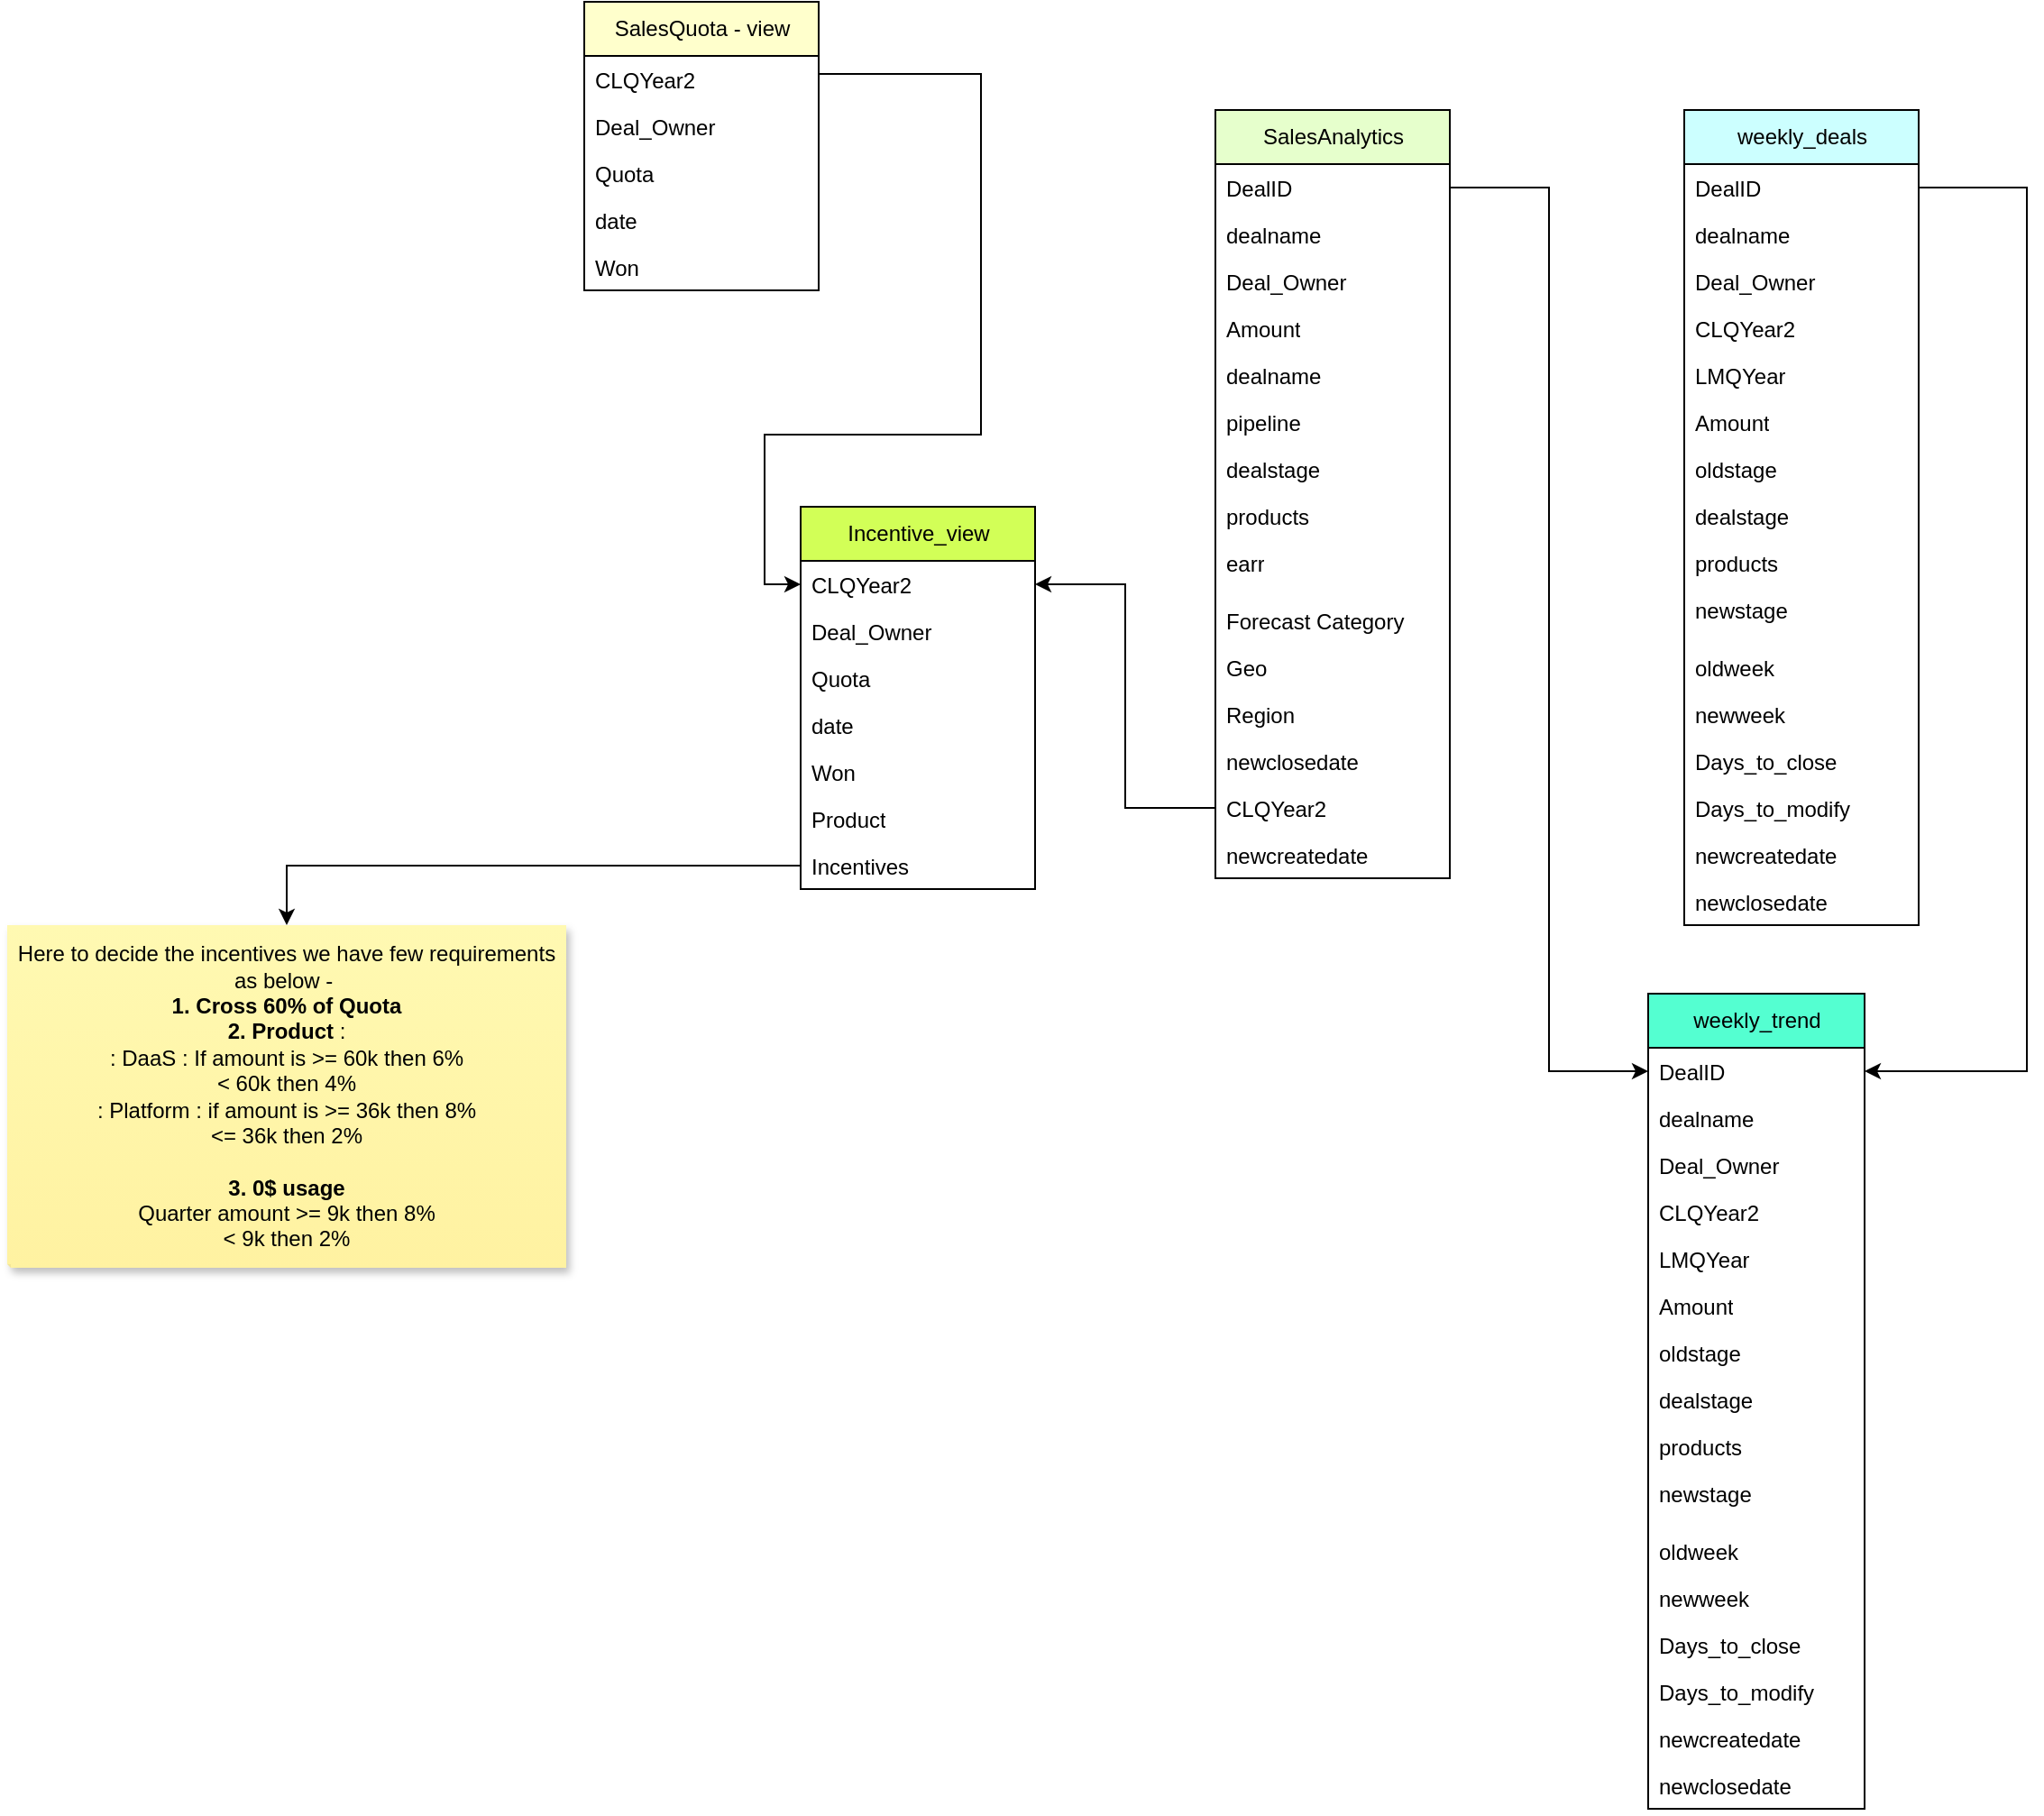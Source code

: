 <mxfile version="20.8.3" type="github">
  <diagram id="of-I4-T_ojTNUOSFvbh3" name="Page-1">
    <mxGraphModel dx="2233" dy="1823" grid="1" gridSize="10" guides="1" tooltips="1" connect="1" arrows="1" fold="1" page="1" pageScale="1" pageWidth="827" pageHeight="1169" math="0" shadow="0">
      <root>
        <mxCell id="0" />
        <mxCell id="1" parent="0" />
        <mxCell id="_g6t0JAhR5jxiRRMaBCF-3" value="SalesAnalytics" style="swimlane;fontStyle=0;childLayout=stackLayout;horizontal=1;startSize=30;fillColor=#E6FFCC;horizontalStack=0;resizeParent=1;resizeParentMax=0;resizeLast=0;collapsible=1;marginBottom=0;html=1;" vertex="1" parent="1">
          <mxGeometry x="320" y="20" width="130" height="426" as="geometry">
            <mxRectangle x="220" y="40" width="120" height="30" as="alternateBounds" />
          </mxGeometry>
        </mxCell>
        <mxCell id="_g6t0JAhR5jxiRRMaBCF-4" value="DealID&lt;br&gt;" style="text;strokeColor=none;fillColor=none;align=left;verticalAlign=top;spacingLeft=4;spacingRight=4;overflow=hidden;rotatable=0;points=[[0,0.5],[1,0.5]];portConstraint=eastwest;whiteSpace=wrap;html=1;" vertex="1" parent="_g6t0JAhR5jxiRRMaBCF-3">
          <mxGeometry y="30" width="130" height="26" as="geometry" />
        </mxCell>
        <mxCell id="_g6t0JAhR5jxiRRMaBCF-5" value="dealname" style="text;strokeColor=none;fillColor=none;align=left;verticalAlign=top;spacingLeft=4;spacingRight=4;overflow=hidden;rotatable=0;points=[[0,0.5],[1,0.5]];portConstraint=eastwest;whiteSpace=wrap;html=1;" vertex="1" parent="_g6t0JAhR5jxiRRMaBCF-3">
          <mxGeometry y="56" width="130" height="26" as="geometry" />
        </mxCell>
        <mxCell id="_g6t0JAhR5jxiRRMaBCF-10" value="Deal_Owner" style="text;strokeColor=none;fillColor=none;align=left;verticalAlign=top;spacingLeft=4;spacingRight=4;overflow=hidden;rotatable=0;points=[[0,0.5],[1,0.5]];portConstraint=eastwest;whiteSpace=wrap;html=1;" vertex="1" parent="_g6t0JAhR5jxiRRMaBCF-3">
          <mxGeometry y="82" width="130" height="26" as="geometry" />
        </mxCell>
        <mxCell id="_g6t0JAhR5jxiRRMaBCF-11" value="Amount" style="text;strokeColor=none;fillColor=none;align=left;verticalAlign=top;spacingLeft=4;spacingRight=4;overflow=hidden;rotatable=0;points=[[0,0.5],[1,0.5]];portConstraint=eastwest;whiteSpace=wrap;html=1;" vertex="1" parent="_g6t0JAhR5jxiRRMaBCF-3">
          <mxGeometry y="108" width="130" height="26" as="geometry" />
        </mxCell>
        <mxCell id="_g6t0JAhR5jxiRRMaBCF-12" value="dealname" style="text;strokeColor=none;fillColor=none;align=left;verticalAlign=top;spacingLeft=4;spacingRight=4;overflow=hidden;rotatable=0;points=[[0,0.5],[1,0.5]];portConstraint=eastwest;whiteSpace=wrap;html=1;" vertex="1" parent="_g6t0JAhR5jxiRRMaBCF-3">
          <mxGeometry y="134" width="130" height="26" as="geometry" />
        </mxCell>
        <mxCell id="_g6t0JAhR5jxiRRMaBCF-13" value="pipeline" style="text;strokeColor=none;fillColor=none;align=left;verticalAlign=top;spacingLeft=4;spacingRight=4;overflow=hidden;rotatable=0;points=[[0,0.5],[1,0.5]];portConstraint=eastwest;whiteSpace=wrap;html=1;" vertex="1" parent="_g6t0JAhR5jxiRRMaBCF-3">
          <mxGeometry y="160" width="130" height="26" as="geometry" />
        </mxCell>
        <mxCell id="_g6t0JAhR5jxiRRMaBCF-14" value="dealstage" style="text;strokeColor=none;fillColor=none;align=left;verticalAlign=top;spacingLeft=4;spacingRight=4;overflow=hidden;rotatable=0;points=[[0,0.5],[1,0.5]];portConstraint=eastwest;whiteSpace=wrap;html=1;" vertex="1" parent="_g6t0JAhR5jxiRRMaBCF-3">
          <mxGeometry y="186" width="130" height="26" as="geometry" />
        </mxCell>
        <mxCell id="_g6t0JAhR5jxiRRMaBCF-15" value="products" style="text;strokeColor=none;fillColor=none;align=left;verticalAlign=top;spacingLeft=4;spacingRight=4;overflow=hidden;rotatable=0;points=[[0,0.5],[1,0.5]];portConstraint=eastwest;whiteSpace=wrap;html=1;" vertex="1" parent="_g6t0JAhR5jxiRRMaBCF-3">
          <mxGeometry y="212" width="130" height="26" as="geometry" />
        </mxCell>
        <mxCell id="_g6t0JAhR5jxiRRMaBCF-6" value="earr" style="text;strokeColor=none;fillColor=none;align=left;verticalAlign=top;spacingLeft=4;spacingRight=4;overflow=hidden;rotatable=0;points=[[0,0.5],[1,0.5]];portConstraint=eastwest;whiteSpace=wrap;html=1;" vertex="1" parent="_g6t0JAhR5jxiRRMaBCF-3">
          <mxGeometry y="238" width="130" height="32" as="geometry" />
        </mxCell>
        <mxCell id="_g6t0JAhR5jxiRRMaBCF-16" value="Forecast Category" style="text;strokeColor=none;fillColor=none;align=left;verticalAlign=top;spacingLeft=4;spacingRight=4;overflow=hidden;rotatable=0;points=[[0,0.5],[1,0.5]];portConstraint=eastwest;whiteSpace=wrap;html=1;" vertex="1" parent="_g6t0JAhR5jxiRRMaBCF-3">
          <mxGeometry y="270" width="130" height="26" as="geometry" />
        </mxCell>
        <mxCell id="_g6t0JAhR5jxiRRMaBCF-17" value="Geo" style="text;strokeColor=none;fillColor=none;align=left;verticalAlign=top;spacingLeft=4;spacingRight=4;overflow=hidden;rotatable=0;points=[[0,0.5],[1,0.5]];portConstraint=eastwest;whiteSpace=wrap;html=1;" vertex="1" parent="_g6t0JAhR5jxiRRMaBCF-3">
          <mxGeometry y="296" width="130" height="26" as="geometry" />
        </mxCell>
        <mxCell id="_g6t0JAhR5jxiRRMaBCF-18" value="Region" style="text;strokeColor=none;fillColor=none;align=left;verticalAlign=top;spacingLeft=4;spacingRight=4;overflow=hidden;rotatable=0;points=[[0,0.5],[1,0.5]];portConstraint=eastwest;whiteSpace=wrap;html=1;" vertex="1" parent="_g6t0JAhR5jxiRRMaBCF-3">
          <mxGeometry y="322" width="130" height="26" as="geometry" />
        </mxCell>
        <mxCell id="_g6t0JAhR5jxiRRMaBCF-19" value="newclosedate" style="text;strokeColor=none;fillColor=none;align=left;verticalAlign=top;spacingLeft=4;spacingRight=4;overflow=hidden;rotatable=0;points=[[0,0.5],[1,0.5]];portConstraint=eastwest;whiteSpace=wrap;html=1;" vertex="1" parent="_g6t0JAhR5jxiRRMaBCF-3">
          <mxGeometry y="348" width="130" height="26" as="geometry" />
        </mxCell>
        <mxCell id="_g6t0JAhR5jxiRRMaBCF-20" value="CLQYear2" style="text;strokeColor=none;fillColor=none;align=left;verticalAlign=top;spacingLeft=4;spacingRight=4;overflow=hidden;rotatable=0;points=[[0,0.5],[1,0.5]];portConstraint=eastwest;whiteSpace=wrap;html=1;" vertex="1" parent="_g6t0JAhR5jxiRRMaBCF-3">
          <mxGeometry y="374" width="130" height="26" as="geometry" />
        </mxCell>
        <mxCell id="_g6t0JAhR5jxiRRMaBCF-21" value="newcreatedate" style="text;strokeColor=none;fillColor=none;align=left;verticalAlign=top;spacingLeft=4;spacingRight=4;overflow=hidden;rotatable=0;points=[[0,0.5],[1,0.5]];portConstraint=eastwest;whiteSpace=wrap;html=1;" vertex="1" parent="_g6t0JAhR5jxiRRMaBCF-3">
          <mxGeometry y="400" width="130" height="26" as="geometry" />
        </mxCell>
        <mxCell id="_g6t0JAhR5jxiRRMaBCF-22" value="SalesQuota - view" style="swimlane;fontStyle=0;childLayout=stackLayout;horizontal=1;startSize=30;fillColor=#FFFFCC;horizontalStack=0;resizeParent=1;resizeParentMax=0;resizeLast=0;collapsible=1;marginBottom=0;html=1;" vertex="1" parent="1">
          <mxGeometry x="-30" y="-40" width="130" height="160" as="geometry">
            <mxRectangle x="220" y="40" width="120" height="30" as="alternateBounds" />
          </mxGeometry>
        </mxCell>
        <mxCell id="_g6t0JAhR5jxiRRMaBCF-38" value="CLQYear2" style="text;strokeColor=none;fillColor=none;align=left;verticalAlign=top;spacingLeft=4;spacingRight=4;overflow=hidden;rotatable=0;points=[[0,0.5],[1,0.5]];portConstraint=eastwest;whiteSpace=wrap;html=1;" vertex="1" parent="_g6t0JAhR5jxiRRMaBCF-22">
          <mxGeometry y="30" width="130" height="26" as="geometry" />
        </mxCell>
        <mxCell id="_g6t0JAhR5jxiRRMaBCF-25" value="Deal_Owner" style="text;strokeColor=none;fillColor=none;align=left;verticalAlign=top;spacingLeft=4;spacingRight=4;overflow=hidden;rotatable=0;points=[[0,0.5],[1,0.5]];portConstraint=eastwest;whiteSpace=wrap;html=1;" vertex="1" parent="_g6t0JAhR5jxiRRMaBCF-22">
          <mxGeometry y="56" width="130" height="26" as="geometry" />
        </mxCell>
        <mxCell id="_g6t0JAhR5jxiRRMaBCF-26" value="Quota" style="text;strokeColor=none;fillColor=none;align=left;verticalAlign=top;spacingLeft=4;spacingRight=4;overflow=hidden;rotatable=0;points=[[0,0.5],[1,0.5]];portConstraint=eastwest;whiteSpace=wrap;html=1;" vertex="1" parent="_g6t0JAhR5jxiRRMaBCF-22">
          <mxGeometry y="82" width="130" height="26" as="geometry" />
        </mxCell>
        <mxCell id="_g6t0JAhR5jxiRRMaBCF-27" value="date" style="text;strokeColor=none;fillColor=none;align=left;verticalAlign=top;spacingLeft=4;spacingRight=4;overflow=hidden;rotatable=0;points=[[0,0.5],[1,0.5]];portConstraint=eastwest;whiteSpace=wrap;html=1;" vertex="1" parent="_g6t0JAhR5jxiRRMaBCF-22">
          <mxGeometry y="108" width="130" height="26" as="geometry" />
        </mxCell>
        <mxCell id="_g6t0JAhR5jxiRRMaBCF-28" value="Won" style="text;strokeColor=none;fillColor=none;align=left;verticalAlign=top;spacingLeft=4;spacingRight=4;overflow=hidden;rotatable=0;points=[[0,0.5],[1,0.5]];portConstraint=eastwest;whiteSpace=wrap;html=1;" vertex="1" parent="_g6t0JAhR5jxiRRMaBCF-22">
          <mxGeometry y="134" width="130" height="26" as="geometry" />
        </mxCell>
        <mxCell id="_g6t0JAhR5jxiRRMaBCF-39" value="weekly_deals" style="swimlane;fontStyle=0;childLayout=stackLayout;horizontal=1;startSize=30;fillColor=#CCFFFF;horizontalStack=0;resizeParent=1;resizeParentMax=0;resizeLast=0;collapsible=1;marginBottom=0;html=1;" vertex="1" parent="1">
          <mxGeometry x="580" y="20" width="130" height="452" as="geometry">
            <mxRectangle x="220" y="40" width="120" height="30" as="alternateBounds" />
          </mxGeometry>
        </mxCell>
        <mxCell id="_g6t0JAhR5jxiRRMaBCF-40" value="DealID&lt;br&gt;" style="text;strokeColor=none;fillColor=none;align=left;verticalAlign=top;spacingLeft=4;spacingRight=4;overflow=hidden;rotatable=0;points=[[0,0.5],[1,0.5]];portConstraint=eastwest;whiteSpace=wrap;html=1;" vertex="1" parent="_g6t0JAhR5jxiRRMaBCF-39">
          <mxGeometry y="30" width="130" height="26" as="geometry" />
        </mxCell>
        <mxCell id="_g6t0JAhR5jxiRRMaBCF-41" value="dealname" style="text;strokeColor=none;fillColor=none;align=left;verticalAlign=top;spacingLeft=4;spacingRight=4;overflow=hidden;rotatable=0;points=[[0,0.5],[1,0.5]];portConstraint=eastwest;whiteSpace=wrap;html=1;" vertex="1" parent="_g6t0JAhR5jxiRRMaBCF-39">
          <mxGeometry y="56" width="130" height="26" as="geometry" />
        </mxCell>
        <mxCell id="_g6t0JAhR5jxiRRMaBCF-42" value="Deal_Owner" style="text;strokeColor=none;fillColor=none;align=left;verticalAlign=top;spacingLeft=4;spacingRight=4;overflow=hidden;rotatable=0;points=[[0,0.5],[1,0.5]];portConstraint=eastwest;whiteSpace=wrap;html=1;" vertex="1" parent="_g6t0JAhR5jxiRRMaBCF-39">
          <mxGeometry y="82" width="130" height="26" as="geometry" />
        </mxCell>
        <mxCell id="_g6t0JAhR5jxiRRMaBCF-53" value="CLQYear2" style="text;strokeColor=none;fillColor=none;align=left;verticalAlign=top;spacingLeft=4;spacingRight=4;overflow=hidden;rotatable=0;points=[[0,0.5],[1,0.5]];portConstraint=eastwest;whiteSpace=wrap;html=1;" vertex="1" parent="_g6t0JAhR5jxiRRMaBCF-39">
          <mxGeometry y="108" width="130" height="26" as="geometry" />
        </mxCell>
        <mxCell id="_g6t0JAhR5jxiRRMaBCF-43" value="LMQYear" style="text;strokeColor=none;fillColor=none;align=left;verticalAlign=top;spacingLeft=4;spacingRight=4;overflow=hidden;rotatable=0;points=[[0,0.5],[1,0.5]];portConstraint=eastwest;whiteSpace=wrap;html=1;" vertex="1" parent="_g6t0JAhR5jxiRRMaBCF-39">
          <mxGeometry y="134" width="130" height="26" as="geometry" />
        </mxCell>
        <mxCell id="_g6t0JAhR5jxiRRMaBCF-44" value="Amount" style="text;strokeColor=none;fillColor=none;align=left;verticalAlign=top;spacingLeft=4;spacingRight=4;overflow=hidden;rotatable=0;points=[[0,0.5],[1,0.5]];portConstraint=eastwest;whiteSpace=wrap;html=1;" vertex="1" parent="_g6t0JAhR5jxiRRMaBCF-39">
          <mxGeometry y="160" width="130" height="26" as="geometry" />
        </mxCell>
        <mxCell id="_g6t0JAhR5jxiRRMaBCF-45" value="oldstage" style="text;strokeColor=none;fillColor=none;align=left;verticalAlign=top;spacingLeft=4;spacingRight=4;overflow=hidden;rotatable=0;points=[[0,0.5],[1,0.5]];portConstraint=eastwest;whiteSpace=wrap;html=1;" vertex="1" parent="_g6t0JAhR5jxiRRMaBCF-39">
          <mxGeometry y="186" width="130" height="26" as="geometry" />
        </mxCell>
        <mxCell id="_g6t0JAhR5jxiRRMaBCF-46" value="dealstage" style="text;strokeColor=none;fillColor=none;align=left;verticalAlign=top;spacingLeft=4;spacingRight=4;overflow=hidden;rotatable=0;points=[[0,0.5],[1,0.5]];portConstraint=eastwest;whiteSpace=wrap;html=1;" vertex="1" parent="_g6t0JAhR5jxiRRMaBCF-39">
          <mxGeometry y="212" width="130" height="26" as="geometry" />
        </mxCell>
        <mxCell id="_g6t0JAhR5jxiRRMaBCF-47" value="products" style="text;strokeColor=none;fillColor=none;align=left;verticalAlign=top;spacingLeft=4;spacingRight=4;overflow=hidden;rotatable=0;points=[[0,0.5],[1,0.5]];portConstraint=eastwest;whiteSpace=wrap;html=1;" vertex="1" parent="_g6t0JAhR5jxiRRMaBCF-39">
          <mxGeometry y="238" width="130" height="26" as="geometry" />
        </mxCell>
        <mxCell id="_g6t0JAhR5jxiRRMaBCF-48" value="newstage" style="text;strokeColor=none;fillColor=none;align=left;verticalAlign=top;spacingLeft=4;spacingRight=4;overflow=hidden;rotatable=0;points=[[0,0.5],[1,0.5]];portConstraint=eastwest;whiteSpace=wrap;html=1;" vertex="1" parent="_g6t0JAhR5jxiRRMaBCF-39">
          <mxGeometry y="264" width="130" height="32" as="geometry" />
        </mxCell>
        <mxCell id="_g6t0JAhR5jxiRRMaBCF-49" value="oldweek" style="text;strokeColor=none;fillColor=none;align=left;verticalAlign=top;spacingLeft=4;spacingRight=4;overflow=hidden;rotatable=0;points=[[0,0.5],[1,0.5]];portConstraint=eastwest;whiteSpace=wrap;html=1;" vertex="1" parent="_g6t0JAhR5jxiRRMaBCF-39">
          <mxGeometry y="296" width="130" height="26" as="geometry" />
        </mxCell>
        <mxCell id="_g6t0JAhR5jxiRRMaBCF-50" value="newweek" style="text;strokeColor=none;fillColor=none;align=left;verticalAlign=top;spacingLeft=4;spacingRight=4;overflow=hidden;rotatable=0;points=[[0,0.5],[1,0.5]];portConstraint=eastwest;whiteSpace=wrap;html=1;" vertex="1" parent="_g6t0JAhR5jxiRRMaBCF-39">
          <mxGeometry y="322" width="130" height="26" as="geometry" />
        </mxCell>
        <mxCell id="_g6t0JAhR5jxiRRMaBCF-51" value="Days_to_close" style="text;strokeColor=none;fillColor=none;align=left;verticalAlign=top;spacingLeft=4;spacingRight=4;overflow=hidden;rotatable=0;points=[[0,0.5],[1,0.5]];portConstraint=eastwest;whiteSpace=wrap;html=1;" vertex="1" parent="_g6t0JAhR5jxiRRMaBCF-39">
          <mxGeometry y="348" width="130" height="26" as="geometry" />
        </mxCell>
        <mxCell id="_g6t0JAhR5jxiRRMaBCF-52" value="Days_to_modify" style="text;strokeColor=none;fillColor=none;align=left;verticalAlign=top;spacingLeft=4;spacingRight=4;overflow=hidden;rotatable=0;points=[[0,0.5],[1,0.5]];portConstraint=eastwest;whiteSpace=wrap;html=1;" vertex="1" parent="_g6t0JAhR5jxiRRMaBCF-39">
          <mxGeometry y="374" width="130" height="26" as="geometry" />
        </mxCell>
        <mxCell id="_g6t0JAhR5jxiRRMaBCF-54" value="newcreatedate" style="text;strokeColor=none;fillColor=none;align=left;verticalAlign=top;spacingLeft=4;spacingRight=4;overflow=hidden;rotatable=0;points=[[0,0.5],[1,0.5]];portConstraint=eastwest;whiteSpace=wrap;html=1;" vertex="1" parent="_g6t0JAhR5jxiRRMaBCF-39">
          <mxGeometry y="400" width="130" height="26" as="geometry" />
        </mxCell>
        <mxCell id="_g6t0JAhR5jxiRRMaBCF-55" value="newclosedate" style="text;strokeColor=none;fillColor=none;align=left;verticalAlign=top;spacingLeft=4;spacingRight=4;overflow=hidden;rotatable=0;points=[[0,0.5],[1,0.5]];portConstraint=eastwest;whiteSpace=wrap;html=1;" vertex="1" parent="_g6t0JAhR5jxiRRMaBCF-39">
          <mxGeometry y="426" width="130" height="26" as="geometry" />
        </mxCell>
        <mxCell id="_g6t0JAhR5jxiRRMaBCF-56" style="edgeStyle=orthogonalEdgeStyle;rounded=0;orthogonalLoop=1;jettySize=auto;html=1;exitX=0;exitY=0.5;exitDx=0;exitDy=0;entryX=1;entryY=0.5;entryDx=0;entryDy=0;" edge="1" parent="1" source="_g6t0JAhR5jxiRRMaBCF-20" target="_g6t0JAhR5jxiRRMaBCF-59">
          <mxGeometry relative="1" as="geometry">
            <mxPoint x="260" y="280" as="targetPoint" />
          </mxGeometry>
        </mxCell>
        <mxCell id="_g6t0JAhR5jxiRRMaBCF-57" style="edgeStyle=orthogonalEdgeStyle;rounded=0;orthogonalLoop=1;jettySize=auto;html=1;exitX=1;exitY=0.5;exitDx=0;exitDy=0;entryX=0;entryY=0.5;entryDx=0;entryDy=0;" edge="1" parent="1" source="_g6t0JAhR5jxiRRMaBCF-38" target="_g6t0JAhR5jxiRRMaBCF-59">
          <mxGeometry relative="1" as="geometry">
            <mxPoint x="30" y="320" as="targetPoint" />
            <Array as="points">
              <mxPoint x="100" />
              <mxPoint x="190" />
              <mxPoint x="190" y="200" />
              <mxPoint x="70" y="200" />
              <mxPoint x="70" y="283" />
            </Array>
          </mxGeometry>
        </mxCell>
        <mxCell id="_g6t0JAhR5jxiRRMaBCF-58" value="Incentive_view" style="swimlane;fontStyle=0;childLayout=stackLayout;horizontal=1;startSize=30;fillColor=#D2FF57;horizontalStack=0;resizeParent=1;resizeParentMax=0;resizeLast=0;collapsible=1;marginBottom=0;html=1;" vertex="1" parent="1">
          <mxGeometry x="90" y="240" width="130" height="212" as="geometry">
            <mxRectangle x="90" y="240" width="120" height="30" as="alternateBounds" />
          </mxGeometry>
        </mxCell>
        <mxCell id="_g6t0JAhR5jxiRRMaBCF-59" value="CLQYear2" style="text;strokeColor=none;fillColor=none;align=left;verticalAlign=top;spacingLeft=4;spacingRight=4;overflow=hidden;rotatable=0;points=[[0,0.5],[1,0.5]];portConstraint=eastwest;whiteSpace=wrap;html=1;" vertex="1" parent="_g6t0JAhR5jxiRRMaBCF-58">
          <mxGeometry y="30" width="130" height="26" as="geometry" />
        </mxCell>
        <mxCell id="_g6t0JAhR5jxiRRMaBCF-60" value="Deal_Owner" style="text;strokeColor=none;fillColor=none;align=left;verticalAlign=top;spacingLeft=4;spacingRight=4;overflow=hidden;rotatable=0;points=[[0,0.5],[1,0.5]];portConstraint=eastwest;whiteSpace=wrap;html=1;" vertex="1" parent="_g6t0JAhR5jxiRRMaBCF-58">
          <mxGeometry y="56" width="130" height="26" as="geometry" />
        </mxCell>
        <mxCell id="_g6t0JAhR5jxiRRMaBCF-61" value="Quota" style="text;strokeColor=none;fillColor=none;align=left;verticalAlign=top;spacingLeft=4;spacingRight=4;overflow=hidden;rotatable=0;points=[[0,0.5],[1,0.5]];portConstraint=eastwest;whiteSpace=wrap;html=1;" vertex="1" parent="_g6t0JAhR5jxiRRMaBCF-58">
          <mxGeometry y="82" width="130" height="26" as="geometry" />
        </mxCell>
        <mxCell id="_g6t0JAhR5jxiRRMaBCF-62" value="date" style="text;strokeColor=none;fillColor=none;align=left;verticalAlign=top;spacingLeft=4;spacingRight=4;overflow=hidden;rotatable=0;points=[[0,0.5],[1,0.5]];portConstraint=eastwest;whiteSpace=wrap;html=1;" vertex="1" parent="_g6t0JAhR5jxiRRMaBCF-58">
          <mxGeometry y="108" width="130" height="26" as="geometry" />
        </mxCell>
        <mxCell id="_g6t0JAhR5jxiRRMaBCF-64" value="Won" style="text;strokeColor=none;fillColor=none;align=left;verticalAlign=top;spacingLeft=4;spacingRight=4;overflow=hidden;rotatable=0;points=[[0,0.5],[1,0.5]];portConstraint=eastwest;whiteSpace=wrap;html=1;" vertex="1" parent="_g6t0JAhR5jxiRRMaBCF-58">
          <mxGeometry y="134" width="130" height="26" as="geometry" />
        </mxCell>
        <mxCell id="_g6t0JAhR5jxiRRMaBCF-63" value="Product" style="text;strokeColor=none;fillColor=none;align=left;verticalAlign=top;spacingLeft=4;spacingRight=4;overflow=hidden;rotatable=0;points=[[0,0.5],[1,0.5]];portConstraint=eastwest;whiteSpace=wrap;html=1;" vertex="1" parent="_g6t0JAhR5jxiRRMaBCF-58">
          <mxGeometry y="160" width="130" height="26" as="geometry" />
        </mxCell>
        <mxCell id="_g6t0JAhR5jxiRRMaBCF-65" value="Incentives" style="text;strokeColor=none;fillColor=none;align=left;verticalAlign=top;spacingLeft=4;spacingRight=4;overflow=hidden;rotatable=0;points=[[0,0.5],[1,0.5]];portConstraint=eastwest;whiteSpace=wrap;html=1;" vertex="1" parent="_g6t0JAhR5jxiRRMaBCF-58">
          <mxGeometry y="186" width="130" height="26" as="geometry" />
        </mxCell>
        <mxCell id="_g6t0JAhR5jxiRRMaBCF-66" value="weekly_trend" style="swimlane;fontStyle=0;childLayout=stackLayout;horizontal=1;startSize=30;fillColor=#54FFD1;horizontalStack=0;resizeParent=1;resizeParentMax=0;resizeLast=0;collapsible=1;marginBottom=0;html=1;" vertex="1" parent="1">
          <mxGeometry x="560" y="510" width="120" height="452" as="geometry">
            <mxRectangle x="220" y="40" width="120" height="30" as="alternateBounds" />
          </mxGeometry>
        </mxCell>
        <mxCell id="_g6t0JAhR5jxiRRMaBCF-67" value="DealID&lt;br&gt;" style="text;strokeColor=none;fillColor=none;align=left;verticalAlign=top;spacingLeft=4;spacingRight=4;overflow=hidden;rotatable=0;points=[[0,0.5],[1,0.5]];portConstraint=eastwest;whiteSpace=wrap;html=1;" vertex="1" parent="_g6t0JAhR5jxiRRMaBCF-66">
          <mxGeometry y="30" width="120" height="26" as="geometry" />
        </mxCell>
        <mxCell id="_g6t0JAhR5jxiRRMaBCF-68" value="dealname" style="text;strokeColor=none;fillColor=none;align=left;verticalAlign=top;spacingLeft=4;spacingRight=4;overflow=hidden;rotatable=0;points=[[0,0.5],[1,0.5]];portConstraint=eastwest;whiteSpace=wrap;html=1;" vertex="1" parent="_g6t0JAhR5jxiRRMaBCF-66">
          <mxGeometry y="56" width="120" height="26" as="geometry" />
        </mxCell>
        <mxCell id="_g6t0JAhR5jxiRRMaBCF-69" value="Deal_Owner" style="text;strokeColor=none;fillColor=none;align=left;verticalAlign=top;spacingLeft=4;spacingRight=4;overflow=hidden;rotatable=0;points=[[0,0.5],[1,0.5]];portConstraint=eastwest;whiteSpace=wrap;html=1;" vertex="1" parent="_g6t0JAhR5jxiRRMaBCF-66">
          <mxGeometry y="82" width="120" height="26" as="geometry" />
        </mxCell>
        <mxCell id="_g6t0JAhR5jxiRRMaBCF-70" value="CLQYear2" style="text;strokeColor=none;fillColor=none;align=left;verticalAlign=top;spacingLeft=4;spacingRight=4;overflow=hidden;rotatable=0;points=[[0,0.5],[1,0.5]];portConstraint=eastwest;whiteSpace=wrap;html=1;" vertex="1" parent="_g6t0JAhR5jxiRRMaBCF-66">
          <mxGeometry y="108" width="120" height="26" as="geometry" />
        </mxCell>
        <mxCell id="_g6t0JAhR5jxiRRMaBCF-71" value="LMQYear" style="text;strokeColor=none;fillColor=none;align=left;verticalAlign=top;spacingLeft=4;spacingRight=4;overflow=hidden;rotatable=0;points=[[0,0.5],[1,0.5]];portConstraint=eastwest;whiteSpace=wrap;html=1;" vertex="1" parent="_g6t0JAhR5jxiRRMaBCF-66">
          <mxGeometry y="134" width="120" height="26" as="geometry" />
        </mxCell>
        <mxCell id="_g6t0JAhR5jxiRRMaBCF-72" value="Amount" style="text;strokeColor=none;fillColor=none;align=left;verticalAlign=top;spacingLeft=4;spacingRight=4;overflow=hidden;rotatable=0;points=[[0,0.5],[1,0.5]];portConstraint=eastwest;whiteSpace=wrap;html=1;" vertex="1" parent="_g6t0JAhR5jxiRRMaBCF-66">
          <mxGeometry y="160" width="120" height="26" as="geometry" />
        </mxCell>
        <mxCell id="_g6t0JAhR5jxiRRMaBCF-73" value="oldstage" style="text;strokeColor=none;fillColor=none;align=left;verticalAlign=top;spacingLeft=4;spacingRight=4;overflow=hidden;rotatable=0;points=[[0,0.5],[1,0.5]];portConstraint=eastwest;whiteSpace=wrap;html=1;" vertex="1" parent="_g6t0JAhR5jxiRRMaBCF-66">
          <mxGeometry y="186" width="120" height="26" as="geometry" />
        </mxCell>
        <mxCell id="_g6t0JAhR5jxiRRMaBCF-74" value="dealstage" style="text;strokeColor=none;fillColor=none;align=left;verticalAlign=top;spacingLeft=4;spacingRight=4;overflow=hidden;rotatable=0;points=[[0,0.5],[1,0.5]];portConstraint=eastwest;whiteSpace=wrap;html=1;" vertex="1" parent="_g6t0JAhR5jxiRRMaBCF-66">
          <mxGeometry y="212" width="120" height="26" as="geometry" />
        </mxCell>
        <mxCell id="_g6t0JAhR5jxiRRMaBCF-75" value="products" style="text;strokeColor=none;fillColor=none;align=left;verticalAlign=top;spacingLeft=4;spacingRight=4;overflow=hidden;rotatable=0;points=[[0,0.5],[1,0.5]];portConstraint=eastwest;whiteSpace=wrap;html=1;" vertex="1" parent="_g6t0JAhR5jxiRRMaBCF-66">
          <mxGeometry y="238" width="120" height="26" as="geometry" />
        </mxCell>
        <mxCell id="_g6t0JAhR5jxiRRMaBCF-76" value="newstage" style="text;strokeColor=none;fillColor=none;align=left;verticalAlign=top;spacingLeft=4;spacingRight=4;overflow=hidden;rotatable=0;points=[[0,0.5],[1,0.5]];portConstraint=eastwest;whiteSpace=wrap;html=1;" vertex="1" parent="_g6t0JAhR5jxiRRMaBCF-66">
          <mxGeometry y="264" width="120" height="32" as="geometry" />
        </mxCell>
        <mxCell id="_g6t0JAhR5jxiRRMaBCF-77" value="oldweek" style="text;strokeColor=none;fillColor=none;align=left;verticalAlign=top;spacingLeft=4;spacingRight=4;overflow=hidden;rotatable=0;points=[[0,0.5],[1,0.5]];portConstraint=eastwest;whiteSpace=wrap;html=1;" vertex="1" parent="_g6t0JAhR5jxiRRMaBCF-66">
          <mxGeometry y="296" width="120" height="26" as="geometry" />
        </mxCell>
        <mxCell id="_g6t0JAhR5jxiRRMaBCF-78" value="newweek" style="text;strokeColor=none;fillColor=none;align=left;verticalAlign=top;spacingLeft=4;spacingRight=4;overflow=hidden;rotatable=0;points=[[0,0.5],[1,0.5]];portConstraint=eastwest;whiteSpace=wrap;html=1;" vertex="1" parent="_g6t0JAhR5jxiRRMaBCF-66">
          <mxGeometry y="322" width="120" height="26" as="geometry" />
        </mxCell>
        <mxCell id="_g6t0JAhR5jxiRRMaBCF-79" value="Days_to_close" style="text;strokeColor=none;fillColor=none;align=left;verticalAlign=top;spacingLeft=4;spacingRight=4;overflow=hidden;rotatable=0;points=[[0,0.5],[1,0.5]];portConstraint=eastwest;whiteSpace=wrap;html=1;" vertex="1" parent="_g6t0JAhR5jxiRRMaBCF-66">
          <mxGeometry y="348" width="120" height="26" as="geometry" />
        </mxCell>
        <mxCell id="_g6t0JAhR5jxiRRMaBCF-80" value="Days_to_modify" style="text;strokeColor=none;fillColor=none;align=left;verticalAlign=top;spacingLeft=4;spacingRight=4;overflow=hidden;rotatable=0;points=[[0,0.5],[1,0.5]];portConstraint=eastwest;whiteSpace=wrap;html=1;" vertex="1" parent="_g6t0JAhR5jxiRRMaBCF-66">
          <mxGeometry y="374" width="120" height="26" as="geometry" />
        </mxCell>
        <mxCell id="_g6t0JAhR5jxiRRMaBCF-81" value="newcreatedate" style="text;strokeColor=none;fillColor=none;align=left;verticalAlign=top;spacingLeft=4;spacingRight=4;overflow=hidden;rotatable=0;points=[[0,0.5],[1,0.5]];portConstraint=eastwest;whiteSpace=wrap;html=1;" vertex="1" parent="_g6t0JAhR5jxiRRMaBCF-66">
          <mxGeometry y="400" width="120" height="26" as="geometry" />
        </mxCell>
        <mxCell id="_g6t0JAhR5jxiRRMaBCF-82" value="newclosedate" style="text;strokeColor=none;fillColor=none;align=left;verticalAlign=top;spacingLeft=4;spacingRight=4;overflow=hidden;rotatable=0;points=[[0,0.5],[1,0.5]];portConstraint=eastwest;whiteSpace=wrap;html=1;" vertex="1" parent="_g6t0JAhR5jxiRRMaBCF-66">
          <mxGeometry y="426" width="120" height="26" as="geometry" />
        </mxCell>
        <mxCell id="_g6t0JAhR5jxiRRMaBCF-83" style="edgeStyle=orthogonalEdgeStyle;rounded=0;orthogonalLoop=1;jettySize=auto;html=1;exitX=1;exitY=0.5;exitDx=0;exitDy=0;entryX=0;entryY=0.5;entryDx=0;entryDy=0;" edge="1" parent="1" source="_g6t0JAhR5jxiRRMaBCF-4" target="_g6t0JAhR5jxiRRMaBCF-67">
          <mxGeometry relative="1" as="geometry">
            <mxPoint x="520" y="570" as="targetPoint" />
          </mxGeometry>
        </mxCell>
        <mxCell id="_g6t0JAhR5jxiRRMaBCF-85" style="edgeStyle=orthogonalEdgeStyle;rounded=0;orthogonalLoop=1;jettySize=auto;html=1;entryX=1;entryY=0.5;entryDx=0;entryDy=0;" edge="1" parent="1" source="_g6t0JAhR5jxiRRMaBCF-40" target="_g6t0JAhR5jxiRRMaBCF-67">
          <mxGeometry relative="1" as="geometry">
            <mxPoint x="740" y="550" as="targetPoint" />
            <Array as="points">
              <mxPoint x="770" y="63" />
              <mxPoint x="770" y="553" />
            </Array>
          </mxGeometry>
        </mxCell>
        <mxCell id="_g6t0JAhR5jxiRRMaBCF-87" value="Here to decide the incentives we have few requirements as below -&amp;nbsp;&lt;br&gt;&lt;b&gt;1.&lt;/b&gt; &lt;b&gt;Cross 60% of Quota&lt;/b&gt;&lt;br&gt;&lt;b&gt;2.&lt;/b&gt; &lt;b&gt;Product &lt;/b&gt;: &lt;br&gt;: DaaS : If amount is &amp;gt;= 60k then 6%&lt;br&gt;&amp;lt; 60k then 4%&lt;br&gt;: Platform : if amount is &amp;gt;= 36k then 8%&lt;br&gt;&amp;lt;= 36k then 2%&lt;br&gt;&lt;br&gt;&lt;b&gt;3. 0$ usage&lt;/b&gt;&lt;br&gt;Quarter amount &amp;gt;= 9k then 8%&lt;br&gt;&amp;lt; 9k then 2%&lt;br&gt;" style="shape=note;whiteSpace=wrap;html=1;backgroundOutline=1;fontColor=#000000;darkOpacity=0.05;fillColor=#FFF9B2;strokeColor=none;fillStyle=solid;direction=west;gradientDirection=north;gradientColor=#FFF2A1;shadow=1;size=2;pointerEvents=1;movable=0;resizable=0;rotatable=0;deletable=0;editable=0;connectable=0;" vertex="1" parent="1">
          <mxGeometry x="-350" y="472" width="310" height="190" as="geometry" />
        </mxCell>
        <mxCell id="_g6t0JAhR5jxiRRMaBCF-88" style="edgeStyle=orthogonalEdgeStyle;rounded=0;orthogonalLoop=1;jettySize=auto;html=1;exitX=0;exitY=0.5;exitDx=0;exitDy=0;" edge="1" parent="1" source="_g6t0JAhR5jxiRRMaBCF-65" target="_g6t0JAhR5jxiRRMaBCF-87">
          <mxGeometry relative="1" as="geometry" />
        </mxCell>
      </root>
    </mxGraphModel>
  </diagram>
</mxfile>
